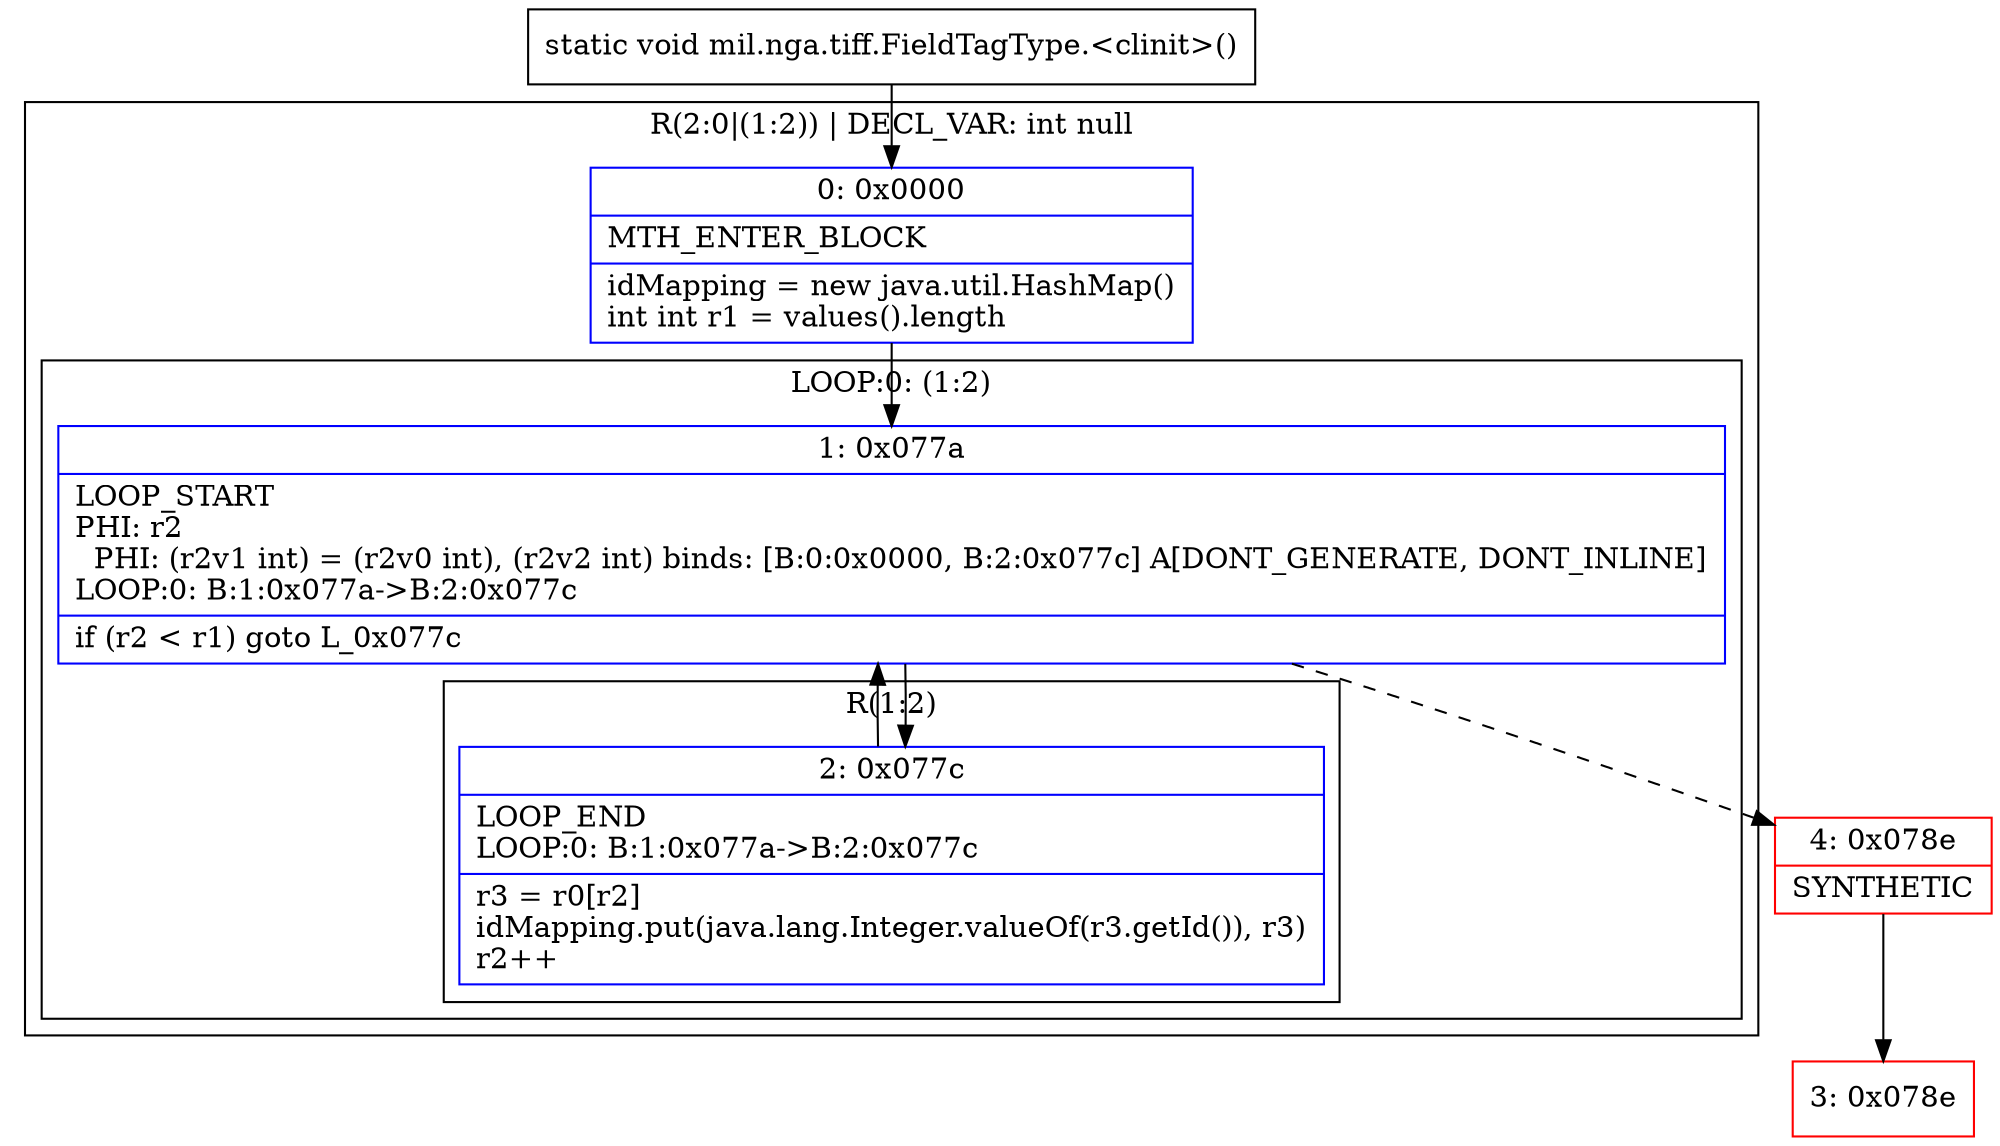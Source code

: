 digraph "CFG formil.nga.tiff.FieldTagType.\<clinit\>()V" {
subgraph cluster_Region_2002649686 {
label = "R(2:0|(1:2)) | DECL_VAR: int null\l";
node [shape=record,color=blue];
Node_0 [shape=record,label="{0\:\ 0x0000|MTH_ENTER_BLOCK\l|idMapping = new java.util.HashMap()\lint int r1 = values().length\l}"];
subgraph cluster_LoopRegion_634381107 {
label = "LOOP:0: (1:2)";
node [shape=record,color=blue];
Node_1 [shape=record,label="{1\:\ 0x077a|LOOP_START\lPHI: r2 \l  PHI: (r2v1 int) = (r2v0 int), (r2v2 int) binds: [B:0:0x0000, B:2:0x077c] A[DONT_GENERATE, DONT_INLINE]\lLOOP:0: B:1:0x077a\-\>B:2:0x077c\l|if (r2 \< r1) goto L_0x077c\l}"];
subgraph cluster_Region_2116870541 {
label = "R(1:2)";
node [shape=record,color=blue];
Node_2 [shape=record,label="{2\:\ 0x077c|LOOP_END\lLOOP:0: B:1:0x077a\-\>B:2:0x077c\l|r3 = r0[r2]\lidMapping.put(java.lang.Integer.valueOf(r3.getId()), r3)\lr2++\l}"];
}
}
}
Node_3 [shape=record,color=red,label="{3\:\ 0x078e}"];
Node_4 [shape=record,color=red,label="{4\:\ 0x078e|SYNTHETIC\l}"];
MethodNode[shape=record,label="{static void mil.nga.tiff.FieldTagType.\<clinit\>() }"];
MethodNode -> Node_0;
Node_0 -> Node_1;
Node_1 -> Node_2;
Node_1 -> Node_4[style=dashed];
Node_2 -> Node_1;
Node_4 -> Node_3;
}


